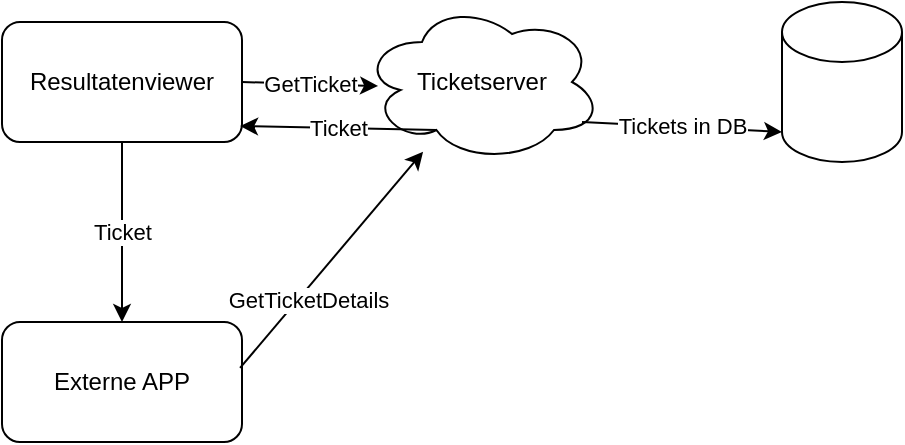 <mxfile version="14.3.0" type="github"><diagram id="Z_wiku1caivZVCSoSAyV" name="Page-1"><mxGraphModel dx="1422" dy="794" grid="1" gridSize="10" guides="1" tooltips="1" connect="1" arrows="1" fold="1" page="1" pageScale="1" pageWidth="827" pageHeight="1169" math="0" shadow="0"><root><mxCell id="0"/><mxCell id="1" parent="0"/><mxCell id="7rvDfklswqBWesZ7uaYY-2" value="" style="shape=cylinder3;whiteSpace=wrap;html=1;boundedLbl=1;backgroundOutline=1;size=15;" vertex="1" parent="1"><mxGeometry x="580" y="180" width="60" height="80" as="geometry"/></mxCell><mxCell id="7rvDfklswqBWesZ7uaYY-3" value="Resultatenviewer" style="rounded=1;whiteSpace=wrap;html=1;" vertex="1" parent="1"><mxGeometry x="190" y="190" width="120" height="60" as="geometry"/></mxCell><mxCell id="7rvDfklswqBWesZ7uaYY-4" value="Ticketserver" style="ellipse;shape=cloud;whiteSpace=wrap;html=1;" vertex="1" parent="1"><mxGeometry x="370" y="180" width="120" height="80" as="geometry"/></mxCell><mxCell id="7rvDfklswqBWesZ7uaYY-5" value="Externe APP" style="rounded=1;whiteSpace=wrap;html=1;" vertex="1" parent="1"><mxGeometry x="190" y="340" width="120" height="60" as="geometry"/></mxCell><mxCell id="7rvDfklswqBWesZ7uaYY-6" value="GetTicket" style="endArrow=classic;html=1;exitX=1;exitY=0.5;exitDx=0;exitDy=0;entryX=0.067;entryY=0.525;entryDx=0;entryDy=0;entryPerimeter=0;" edge="1" parent="1" source="7rvDfklswqBWesZ7uaYY-3" target="7rvDfklswqBWesZ7uaYY-4"><mxGeometry width="50" height="50" relative="1" as="geometry"><mxPoint x="330" y="260" as="sourcePoint"/><mxPoint x="380" y="210" as="targetPoint"/></mxGeometry></mxCell><mxCell id="7rvDfklswqBWesZ7uaYY-7" value="Ticket" style="endArrow=classic;html=1;entryX=0.992;entryY=0.867;entryDx=0;entryDy=0;entryPerimeter=0;exitX=0.31;exitY=0.8;exitDx=0;exitDy=0;exitPerimeter=0;" edge="1" parent="1" source="7rvDfklswqBWesZ7uaYY-4" target="7rvDfklswqBWesZ7uaYY-3"><mxGeometry width="50" height="50" relative="1" as="geometry"><mxPoint x="320" y="290" as="sourcePoint"/><mxPoint x="370" y="240" as="targetPoint"/></mxGeometry></mxCell><mxCell id="7rvDfklswqBWesZ7uaYY-8" value="Ticket" style="endArrow=classic;html=1;exitX=0.5;exitY=1;exitDx=0;exitDy=0;" edge="1" parent="1" source="7rvDfklswqBWesZ7uaYY-3" target="7rvDfklswqBWesZ7uaYY-5"><mxGeometry width="50" height="50" relative="1" as="geometry"><mxPoint x="230" y="300" as="sourcePoint"/><mxPoint x="280" y="250" as="targetPoint"/></mxGeometry></mxCell><mxCell id="7rvDfklswqBWesZ7uaYY-9" value="" style="endArrow=classic;html=1;exitX=0.992;exitY=0.383;exitDx=0;exitDy=0;exitPerimeter=0;" edge="1" parent="1" source="7rvDfklswqBWesZ7uaYY-5" target="7rvDfklswqBWesZ7uaYY-4"><mxGeometry width="50" height="50" relative="1" as="geometry"><mxPoint x="310" y="390" as="sourcePoint"/><mxPoint x="360" y="340" as="targetPoint"/></mxGeometry></mxCell><mxCell id="7rvDfklswqBWesZ7uaYY-10" value="GetTicketDetails" style="edgeLabel;html=1;align=center;verticalAlign=middle;resizable=0;points=[];" vertex="1" connectable="0" parent="7rvDfklswqBWesZ7uaYY-9"><mxGeometry x="-0.324" y="-4" relative="1" as="geometry"><mxPoint as="offset"/></mxGeometry></mxCell><mxCell id="7rvDfklswqBWesZ7uaYY-11" value="Tickets in DB" style="endArrow=classic;html=1;entryX=0;entryY=1;entryDx=0;entryDy=-15;entryPerimeter=0;" edge="1" parent="1" target="7rvDfklswqBWesZ7uaYY-2"><mxGeometry width="50" height="50" relative="1" as="geometry"><mxPoint x="480" y="240" as="sourcePoint"/><mxPoint x="530" y="190" as="targetPoint"/></mxGeometry></mxCell></root></mxGraphModel></diagram></mxfile>